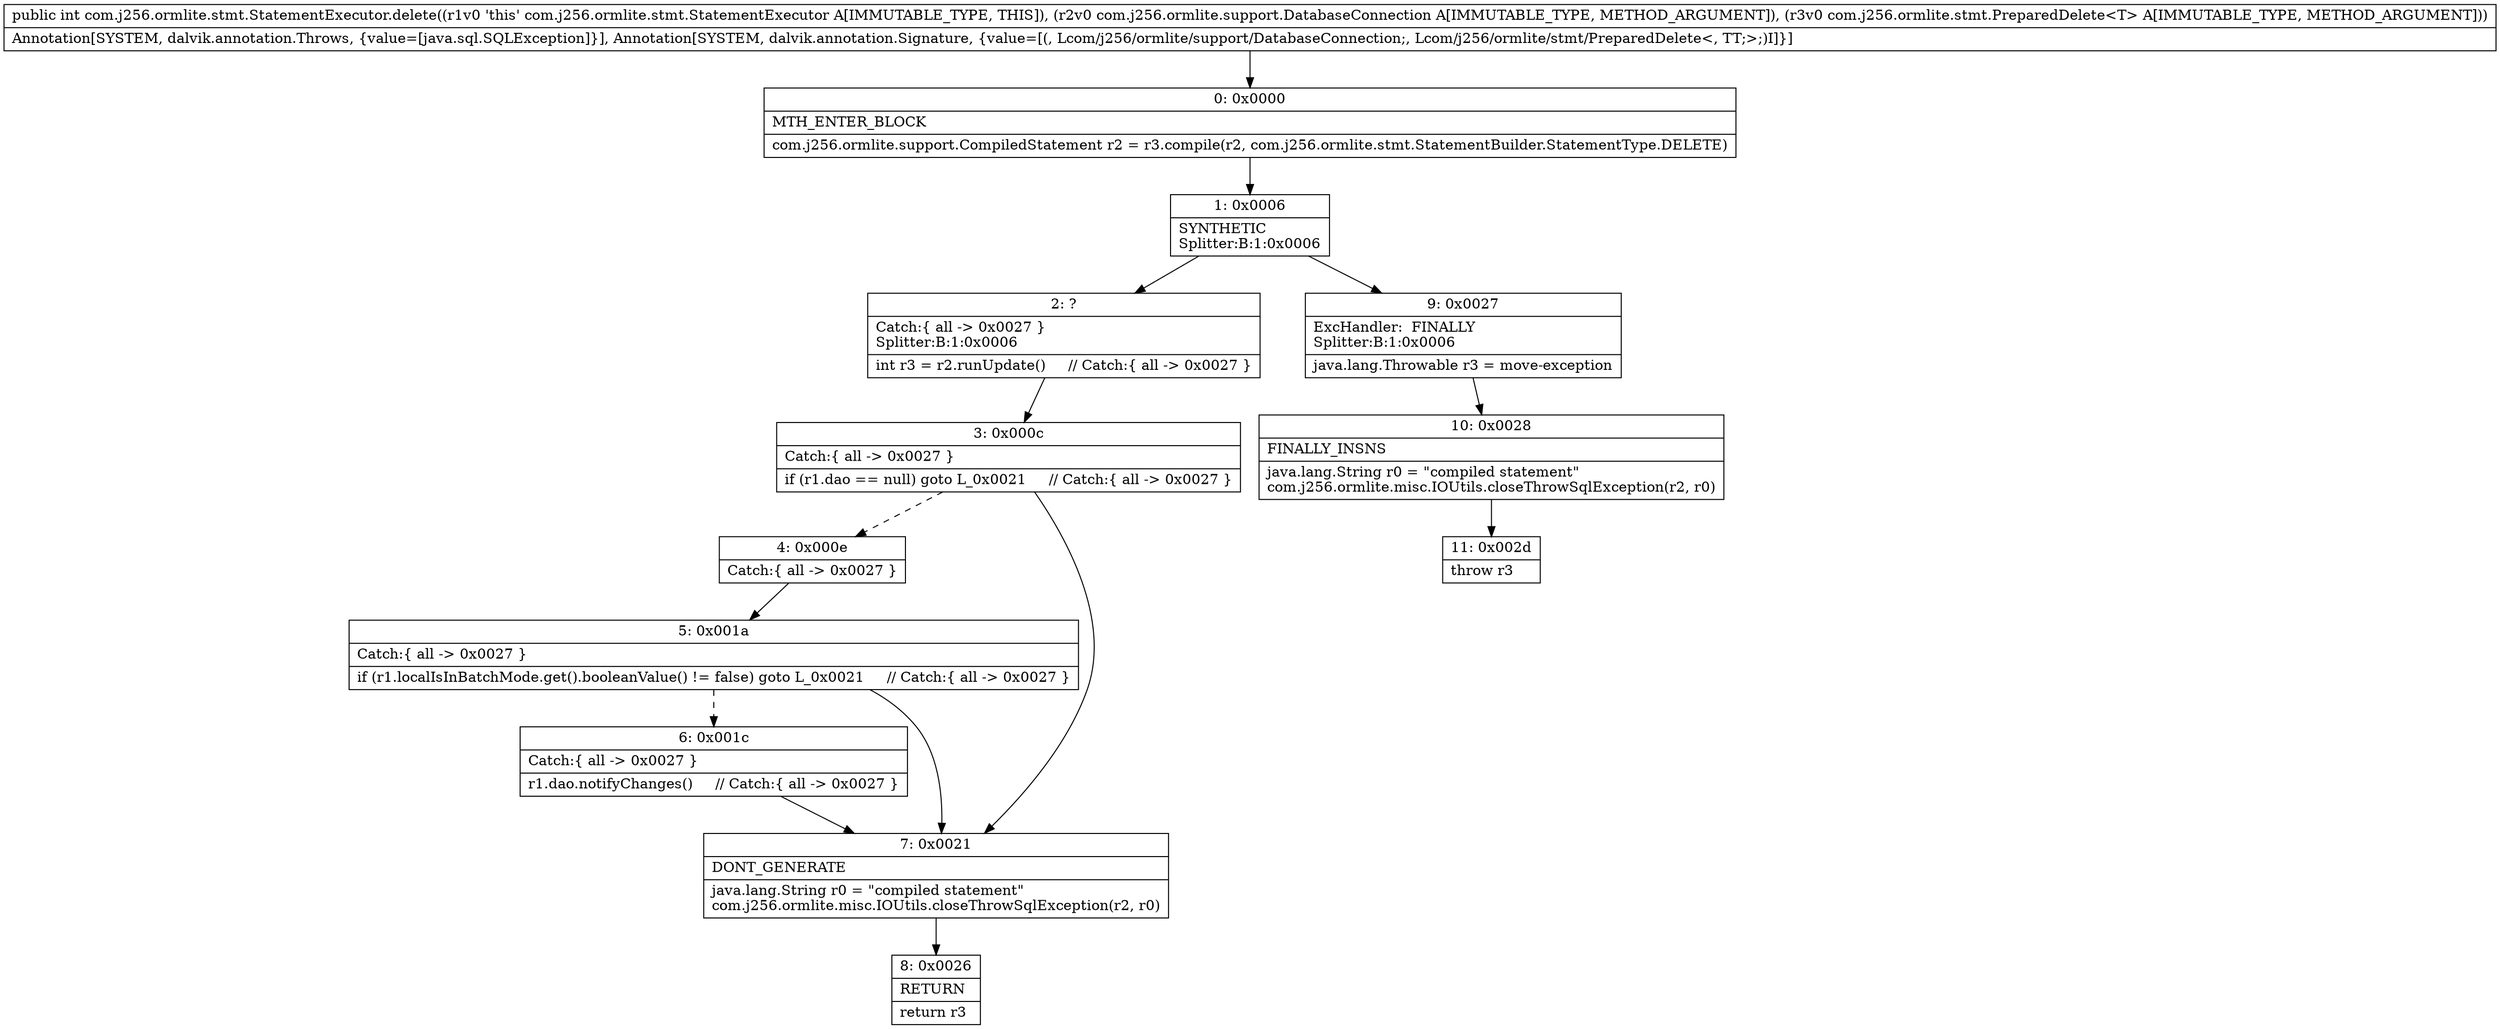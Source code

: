digraph "CFG forcom.j256.ormlite.stmt.StatementExecutor.delete(Lcom\/j256\/ormlite\/support\/DatabaseConnection;Lcom\/j256\/ormlite\/stmt\/PreparedDelete;)I" {
Node_0 [shape=record,label="{0\:\ 0x0000|MTH_ENTER_BLOCK\l|com.j256.ormlite.support.CompiledStatement r2 = r3.compile(r2, com.j256.ormlite.stmt.StatementBuilder.StatementType.DELETE)\l}"];
Node_1 [shape=record,label="{1\:\ 0x0006|SYNTHETIC\lSplitter:B:1:0x0006\l}"];
Node_2 [shape=record,label="{2\:\ ?|Catch:\{ all \-\> 0x0027 \}\lSplitter:B:1:0x0006\l|int r3 = r2.runUpdate()     \/\/ Catch:\{ all \-\> 0x0027 \}\l}"];
Node_3 [shape=record,label="{3\:\ 0x000c|Catch:\{ all \-\> 0x0027 \}\l|if (r1.dao == null) goto L_0x0021     \/\/ Catch:\{ all \-\> 0x0027 \}\l}"];
Node_4 [shape=record,label="{4\:\ 0x000e|Catch:\{ all \-\> 0x0027 \}\l}"];
Node_5 [shape=record,label="{5\:\ 0x001a|Catch:\{ all \-\> 0x0027 \}\l|if (r1.localIsInBatchMode.get().booleanValue() != false) goto L_0x0021     \/\/ Catch:\{ all \-\> 0x0027 \}\l}"];
Node_6 [shape=record,label="{6\:\ 0x001c|Catch:\{ all \-\> 0x0027 \}\l|r1.dao.notifyChanges()     \/\/ Catch:\{ all \-\> 0x0027 \}\l}"];
Node_7 [shape=record,label="{7\:\ 0x0021|DONT_GENERATE\l|java.lang.String r0 = \"compiled statement\"\lcom.j256.ormlite.misc.IOUtils.closeThrowSqlException(r2, r0)\l}"];
Node_8 [shape=record,label="{8\:\ 0x0026|RETURN\l|return r3\l}"];
Node_9 [shape=record,label="{9\:\ 0x0027|ExcHandler:  FINALLY\lSplitter:B:1:0x0006\l|java.lang.Throwable r3 = move\-exception\l}"];
Node_10 [shape=record,label="{10\:\ 0x0028|FINALLY_INSNS\l|java.lang.String r0 = \"compiled statement\"\lcom.j256.ormlite.misc.IOUtils.closeThrowSqlException(r2, r0)\l}"];
Node_11 [shape=record,label="{11\:\ 0x002d|throw r3\l}"];
MethodNode[shape=record,label="{public int com.j256.ormlite.stmt.StatementExecutor.delete((r1v0 'this' com.j256.ormlite.stmt.StatementExecutor A[IMMUTABLE_TYPE, THIS]), (r2v0 com.j256.ormlite.support.DatabaseConnection A[IMMUTABLE_TYPE, METHOD_ARGUMENT]), (r3v0 com.j256.ormlite.stmt.PreparedDelete\<T\> A[IMMUTABLE_TYPE, METHOD_ARGUMENT]))  | Annotation[SYSTEM, dalvik.annotation.Throws, \{value=[java.sql.SQLException]\}], Annotation[SYSTEM, dalvik.annotation.Signature, \{value=[(, Lcom\/j256\/ormlite\/support\/DatabaseConnection;, Lcom\/j256\/ormlite\/stmt\/PreparedDelete\<, TT;\>;)I]\}]\l}"];
MethodNode -> Node_0;
Node_0 -> Node_1;
Node_1 -> Node_2;
Node_1 -> Node_9;
Node_2 -> Node_3;
Node_3 -> Node_4[style=dashed];
Node_3 -> Node_7;
Node_4 -> Node_5;
Node_5 -> Node_6[style=dashed];
Node_5 -> Node_7;
Node_6 -> Node_7;
Node_7 -> Node_8;
Node_9 -> Node_10;
Node_10 -> Node_11;
}

